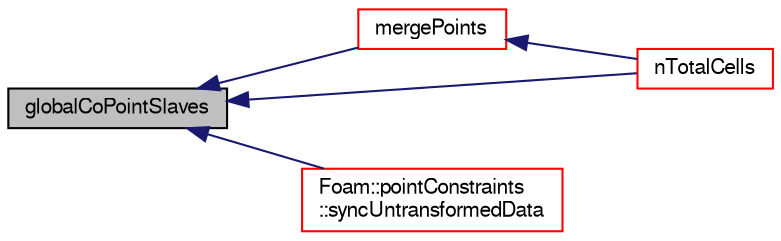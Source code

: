 digraph "globalCoPointSlaves"
{
  bgcolor="transparent";
  edge [fontname="FreeSans",fontsize="10",labelfontname="FreeSans",labelfontsize="10"];
  node [fontname="FreeSans",fontsize="10",shape=record];
  rankdir="LR";
  Node3130 [label="globalCoPointSlaves",height=0.2,width=0.4,color="black", fillcolor="grey75", style="filled", fontcolor="black"];
  Node3130 -> Node3131 [dir="back",color="midnightblue",fontsize="10",style="solid",fontname="FreeSans"];
  Node3131 [label="mergePoints",height=0.2,width=0.4,color="red",URL="$a27334.html#aa4df94c65c44d0e38bcd229cd913f042",tooltip="Helper for merging (collocated!) mesh point data. "];
  Node3131 -> Node3145 [dir="back",color="midnightblue",fontsize="10",style="solid",fontname="FreeSans"];
  Node3145 [label="nTotalCells",height=0.2,width=0.4,color="red",URL="$a27334.html#af5f312e4d0bc5cbcc088e7c247d3a97a",tooltip="Return total number of cells in decomposed mesh. "];
  Node3130 -> Node3145 [dir="back",color="midnightblue",fontsize="10",style="solid",fontname="FreeSans"];
  Node3130 -> Node3134 [dir="back",color="midnightblue",fontsize="10",style="solid",fontname="FreeSans"];
  Node3134 [label="Foam::pointConstraints\l::syncUntransformedData",height=0.2,width=0.4,color="red",URL="$a23282.html#a60a2f4543c7dc5c768bd06768d7004c6",tooltip="Helper: sync data on collocated points only. "];
}
